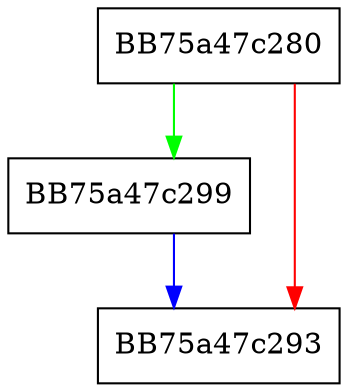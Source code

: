 digraph vdbeSorterJoinThread {
  node [shape="box"];
  graph [splines=ortho];
  BB75a47c280 -> BB75a47c299 [color="green"];
  BB75a47c280 -> BB75a47c293 [color="red"];
  BB75a47c299 -> BB75a47c293 [color="blue"];
}